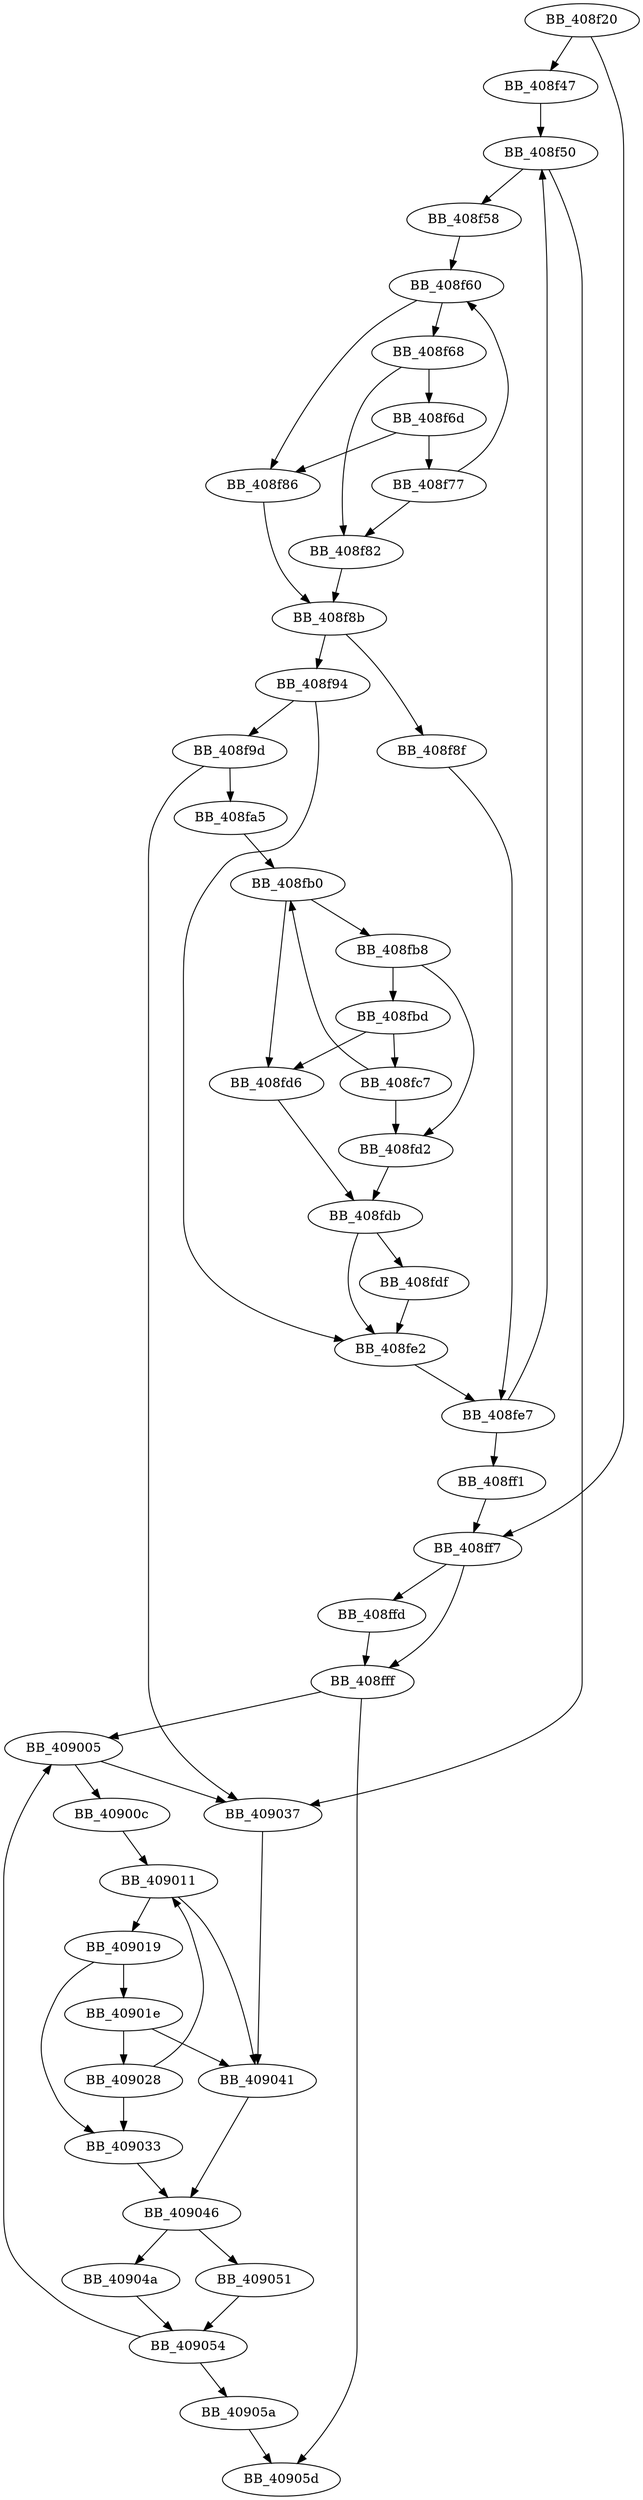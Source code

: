 DiGraph sub_408F20{
BB_408f20->BB_408f47
BB_408f20->BB_408ff7
BB_408f47->BB_408f50
BB_408f50->BB_408f58
BB_408f50->BB_409037
BB_408f58->BB_408f60
BB_408f60->BB_408f68
BB_408f60->BB_408f86
BB_408f68->BB_408f6d
BB_408f68->BB_408f82
BB_408f6d->BB_408f77
BB_408f6d->BB_408f86
BB_408f77->BB_408f60
BB_408f77->BB_408f82
BB_408f82->BB_408f8b
BB_408f86->BB_408f8b
BB_408f8b->BB_408f8f
BB_408f8b->BB_408f94
BB_408f8f->BB_408fe7
BB_408f94->BB_408f9d
BB_408f94->BB_408fe2
BB_408f9d->BB_408fa5
BB_408f9d->BB_409037
BB_408fa5->BB_408fb0
BB_408fb0->BB_408fb8
BB_408fb0->BB_408fd6
BB_408fb8->BB_408fbd
BB_408fb8->BB_408fd2
BB_408fbd->BB_408fc7
BB_408fbd->BB_408fd6
BB_408fc7->BB_408fb0
BB_408fc7->BB_408fd2
BB_408fd2->BB_408fdb
BB_408fd6->BB_408fdb
BB_408fdb->BB_408fdf
BB_408fdb->BB_408fe2
BB_408fdf->BB_408fe2
BB_408fe2->BB_408fe7
BB_408fe7->BB_408f50
BB_408fe7->BB_408ff1
BB_408ff1->BB_408ff7
BB_408ff7->BB_408ffd
BB_408ff7->BB_408fff
BB_408ffd->BB_408fff
BB_408fff->BB_409005
BB_408fff->BB_40905d
BB_409005->BB_40900c
BB_409005->BB_409037
BB_40900c->BB_409011
BB_409011->BB_409019
BB_409011->BB_409041
BB_409019->BB_40901e
BB_409019->BB_409033
BB_40901e->BB_409028
BB_40901e->BB_409041
BB_409028->BB_409011
BB_409028->BB_409033
BB_409033->BB_409046
BB_409037->BB_409041
BB_409041->BB_409046
BB_409046->BB_40904a
BB_409046->BB_409051
BB_40904a->BB_409054
BB_409051->BB_409054
BB_409054->BB_409005
BB_409054->BB_40905a
BB_40905a->BB_40905d
}
